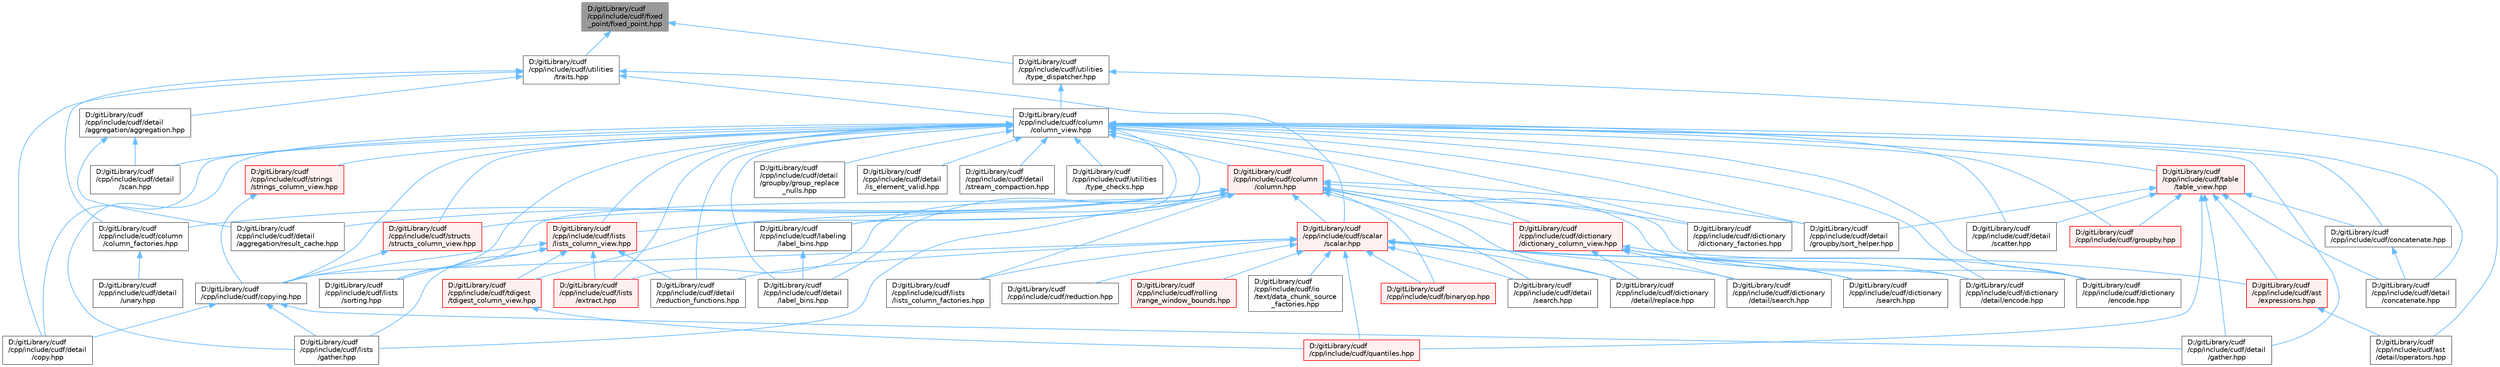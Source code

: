 digraph "D:/gitLibrary/cudf/cpp/include/cudf/fixed_point/fixed_point.hpp"
{
 // LATEX_PDF_SIZE
  bgcolor="transparent";
  edge [fontname=Helvetica,fontsize=10,labelfontname=Helvetica,labelfontsize=10];
  node [fontname=Helvetica,fontsize=10,shape=box,height=0.2,width=0.4];
  Node1 [id="Node000001",label="D:/gitLibrary/cudf\l/cpp/include/cudf/fixed\l_point/fixed_point.hpp",height=0.2,width=0.4,color="gray40", fillcolor="grey60", style="filled", fontcolor="black",tooltip="Class definition for fixed point data type"];
  Node1 -> Node2 [id="edge1_Node000001_Node000002",dir="back",color="steelblue1",style="solid",tooltip=" "];
  Node2 [id="Node000002",label="D:/gitLibrary/cudf\l/cpp/include/cudf/utilities\l/traits.hpp",height=0.2,width=0.4,color="grey40", fillcolor="white", style="filled",URL="$traits_8hpp.html",tooltip=" "];
  Node2 -> Node3 [id="edge2_Node000002_Node000003",dir="back",color="steelblue1",style="solid",tooltip=" "];
  Node3 [id="Node000003",label="D:/gitLibrary/cudf\l/cpp/include/cudf/column\l/column_factories.hpp",height=0.2,width=0.4,color="grey40", fillcolor="white", style="filled",URL="$column__factories_8hpp.html",tooltip="Column factory APIs"];
  Node3 -> Node4 [id="edge3_Node000003_Node000004",dir="back",color="steelblue1",style="solid",tooltip=" "];
  Node4 [id="Node000004",label="D:/gitLibrary/cudf\l/cpp/include/cudf/detail\l/unary.hpp",height=0.2,width=0.4,color="grey40", fillcolor="white", style="filled",URL="$detail_2unary_8hpp.html",tooltip=" "];
  Node2 -> Node5 [id="edge4_Node000002_Node000005",dir="back",color="steelblue1",style="solid",tooltip=" "];
  Node5 [id="Node000005",label="D:/gitLibrary/cudf\l/cpp/include/cudf/column\l/column_view.hpp",height=0.2,width=0.4,color="grey40", fillcolor="white", style="filled",URL="$column__view_8hpp.html",tooltip="column view class definitions"];
  Node5 -> Node6 [id="edge5_Node000005_Node000006",dir="back",color="steelblue1",style="solid",tooltip=" "];
  Node6 [id="Node000006",label="D:/gitLibrary/cudf\l/cpp/include/cudf/column\l/column.hpp",height=0.2,width=0.4,color="red", fillcolor="#FFF0F0", style="filled",URL="$column_8hpp.html",tooltip="Class definition for cudf::column"];
  Node6 -> Node7 [id="edge6_Node000006_Node000007",dir="back",color="steelblue1",style="solid",tooltip=" "];
  Node7 [id="Node000007",label="D:/gitLibrary/cudf\l/cpp/include/cudf/binaryop.hpp",height=0.2,width=0.4,color="red", fillcolor="#FFF0F0", style="filled",URL="$binaryop_8hpp.html",tooltip="Column APIs for binary ops"];
  Node6 -> Node3 [id="edge7_Node000006_Node000003",dir="back",color="steelblue1",style="solid",tooltip=" "];
  Node6 -> Node9 [id="edge8_Node000006_Node000009",dir="back",color="steelblue1",style="solid",tooltip=" "];
  Node9 [id="Node000009",label="D:/gitLibrary/cudf\l/cpp/include/cudf/detail\l/aggregation/result_cache.hpp",height=0.2,width=0.4,color="grey40", fillcolor="white", style="filled",URL="$result__cache_8hpp.html",tooltip=" "];
  Node6 -> Node10 [id="edge9_Node000006_Node000010",dir="back",color="steelblue1",style="solid",tooltip=" "];
  Node10 [id="Node000010",label="D:/gitLibrary/cudf\l/cpp/include/cudf/detail\l/groupby/sort_helper.hpp",height=0.2,width=0.4,color="grey40", fillcolor="white", style="filled",URL="$sort__helper_8hpp.html",tooltip=" "];
  Node6 -> Node12 [id="edge10_Node000006_Node000012",dir="back",color="steelblue1",style="solid",tooltip=" "];
  Node12 [id="Node000012",label="D:/gitLibrary/cudf\l/cpp/include/cudf/detail\l/label_bins.hpp",height=0.2,width=0.4,color="grey40", fillcolor="white", style="filled",URL="$detail_2label__bins_8hpp.html",tooltip="Internal APIs for labeling values by bin."];
  Node6 -> Node13 [id="edge11_Node000006_Node000013",dir="back",color="steelblue1",style="solid",tooltip=" "];
  Node13 [id="Node000013",label="D:/gitLibrary/cudf\l/cpp/include/cudf/detail\l/search.hpp",height=0.2,width=0.4,color="grey40", fillcolor="white", style="filled",URL="$detail_2search_8hpp.html",tooltip=" "];
  Node6 -> Node15 [id="edge12_Node000006_Node000015",dir="back",color="steelblue1",style="solid",tooltip=" "];
  Node15 [id="Node000015",label="D:/gitLibrary/cudf\l/cpp/include/cudf/dictionary\l/detail/encode.hpp",height=0.2,width=0.4,color="grey40", fillcolor="white", style="filled",URL="$detail_2encode_8hpp.html",tooltip=" "];
  Node6 -> Node17 [id="edge13_Node000006_Node000017",dir="back",color="steelblue1",style="solid",tooltip=" "];
  Node17 [id="Node000017",label="D:/gitLibrary/cudf\l/cpp/include/cudf/dictionary\l/detail/replace.hpp",height=0.2,width=0.4,color="grey40", fillcolor="white", style="filled",URL="$dictionary_2detail_2replace_8hpp.html",tooltip=" "];
  Node6 -> Node19 [id="edge14_Node000006_Node000019",dir="back",color="steelblue1",style="solid",tooltip=" "];
  Node19 [id="Node000019",label="D:/gitLibrary/cudf\l/cpp/include/cudf/dictionary\l/dictionary_column_view.hpp",height=0.2,width=0.4,color="red", fillcolor="#FFF0F0", style="filled",URL="$dictionary__column__view_8hpp.html",tooltip="Class definition for cudf::dictionary_column_view"];
  Node19 -> Node15 [id="edge15_Node000019_Node000015",dir="back",color="steelblue1",style="solid",tooltip=" "];
  Node19 -> Node17 [id="edge16_Node000019_Node000017",dir="back",color="steelblue1",style="solid",tooltip=" "];
  Node19 -> Node20 [id="edge17_Node000019_Node000020",dir="back",color="steelblue1",style="solid",tooltip=" "];
  Node20 [id="Node000020",label="D:/gitLibrary/cudf\l/cpp/include/cudf/dictionary\l/detail/search.hpp",height=0.2,width=0.4,color="grey40", fillcolor="white", style="filled",URL="$dictionary_2detail_2search_8hpp.html",tooltip=" "];
  Node19 -> Node21 [id="edge18_Node000019_Node000021",dir="back",color="steelblue1",style="solid",tooltip=" "];
  Node21 [id="Node000021",label="D:/gitLibrary/cudf\l/cpp/include/cudf/dictionary\l/encode.hpp",height=0.2,width=0.4,color="grey40", fillcolor="white", style="filled",URL="$encode_8hpp.html",tooltip="Dictionary column encode and decode APIs"];
  Node19 -> Node22 [id="edge19_Node000019_Node000022",dir="back",color="steelblue1",style="solid",tooltip=" "];
  Node22 [id="Node000022",label="D:/gitLibrary/cudf\l/cpp/include/cudf/dictionary\l/search.hpp",height=0.2,width=0.4,color="grey40", fillcolor="white", style="filled",URL="$dictionary_2search_8hpp.html",tooltip=" "];
  Node6 -> Node24 [id="edge20_Node000006_Node000024",dir="back",color="steelblue1",style="solid",tooltip=" "];
  Node24 [id="Node000024",label="D:/gitLibrary/cudf\l/cpp/include/cudf/dictionary\l/dictionary_factories.hpp",height=0.2,width=0.4,color="grey40", fillcolor="white", style="filled",URL="$dictionary__factories_8hpp.html",tooltip=" "];
  Node6 -> Node21 [id="edge21_Node000006_Node000021",dir="back",color="steelblue1",style="solid",tooltip=" "];
  Node6 -> Node28 [id="edge22_Node000006_Node000028",dir="back",color="steelblue1",style="solid",tooltip=" "];
  Node28 [id="Node000028",label="D:/gitLibrary/cudf\l/cpp/include/cudf/labeling\l/label_bins.hpp",height=0.2,width=0.4,color="grey40", fillcolor="white", style="filled",URL="$labeling_2label__bins_8hpp.html",tooltip="APIs for labeling values by bin."];
  Node28 -> Node12 [id="edge23_Node000028_Node000012",dir="back",color="steelblue1",style="solid",tooltip=" "];
  Node6 -> Node40 [id="edge24_Node000006_Node000040",dir="back",color="steelblue1",style="solid",tooltip=" "];
  Node40 [id="Node000040",label="D:/gitLibrary/cudf\l/cpp/include/cudf/lists\l/extract.hpp",height=0.2,width=0.4,color="red", fillcolor="#FFF0F0", style="filled",URL="$lists_2extract_8hpp.html",tooltip=" "];
  Node6 -> Node42 [id="edge25_Node000006_Node000042",dir="back",color="steelblue1",style="solid",tooltip=" "];
  Node42 [id="Node000042",label="D:/gitLibrary/cudf\l/cpp/include/cudf/lists\l/gather.hpp",height=0.2,width=0.4,color="grey40", fillcolor="white", style="filled",URL="$lists_2gather_8hpp.html",tooltip=" "];
  Node6 -> Node43 [id="edge26_Node000006_Node000043",dir="back",color="steelblue1",style="solid",tooltip=" "];
  Node43 [id="Node000043",label="D:/gitLibrary/cudf\l/cpp/include/cudf/lists\l/lists_column_factories.hpp",height=0.2,width=0.4,color="grey40", fillcolor="white", style="filled",URL="$lists__column__factories_8hpp.html",tooltip=" "];
  Node6 -> Node44 [id="edge27_Node000006_Node000044",dir="back",color="steelblue1",style="solid",tooltip=" "];
  Node44 [id="Node000044",label="D:/gitLibrary/cudf\l/cpp/include/cudf/lists\l/lists_column_view.hpp",height=0.2,width=0.4,color="red", fillcolor="#FFF0F0", style="filled",URL="$lists__column__view_8hpp.html",tooltip="Class definition for cudf::lists_column_view"];
  Node44 -> Node45 [id="edge28_Node000044_Node000045",dir="back",color="steelblue1",style="solid",tooltip=" "];
  Node45 [id="Node000045",label="D:/gitLibrary/cudf\l/cpp/include/cudf/copying.hpp",height=0.2,width=0.4,color="grey40", fillcolor="white", style="filled",URL="$copying_8hpp.html",tooltip="Column APIs for gather, scatter, split, slice, etc."];
  Node45 -> Node46 [id="edge29_Node000045_Node000046",dir="back",color="steelblue1",style="solid",tooltip=" "];
  Node46 [id="Node000046",label="D:/gitLibrary/cudf\l/cpp/include/cudf/detail\l/copy.hpp",height=0.2,width=0.4,color="grey40", fillcolor="white", style="filled",URL="$copy_8hpp.html",tooltip=" "];
  Node45 -> Node47 [id="edge30_Node000045_Node000047",dir="back",color="steelblue1",style="solid",tooltip=" "];
  Node47 [id="Node000047",label="D:/gitLibrary/cudf\l/cpp/include/cudf/detail\l/gather.hpp",height=0.2,width=0.4,color="grey40", fillcolor="white", style="filled",URL="$detail_2gather_8hpp.html",tooltip=" "];
  Node45 -> Node42 [id="edge31_Node000045_Node000042",dir="back",color="steelblue1",style="solid",tooltip=" "];
  Node44 -> Node48 [id="edge32_Node000044_Node000048",dir="back",color="steelblue1",style="solid",tooltip=" "];
  Node48 [id="Node000048",label="D:/gitLibrary/cudf\l/cpp/include/cudf/detail\l/reduction_functions.hpp",height=0.2,width=0.4,color="grey40", fillcolor="white", style="filled",URL="$reduction__functions_8hpp.html",tooltip=" "];
  Node44 -> Node40 [id="edge33_Node000044_Node000040",dir="back",color="steelblue1",style="solid",tooltip=" "];
  Node44 -> Node42 [id="edge34_Node000044_Node000042",dir="back",color="steelblue1",style="solid",tooltip=" "];
  Node44 -> Node52 [id="edge35_Node000044_Node000052",dir="back",color="steelblue1",style="solid",tooltip=" "];
  Node52 [id="Node000052",label="D:/gitLibrary/cudf\l/cpp/include/cudf/lists\l/sorting.hpp",height=0.2,width=0.4,color="grey40", fillcolor="white", style="filled",URL="$lists_2sorting_8hpp.html",tooltip=" "];
  Node44 -> Node57 [id="edge36_Node000044_Node000057",dir="back",color="steelblue1",style="solid",tooltip=" "];
  Node57 [id="Node000057",label="D:/gitLibrary/cudf\l/cpp/include/cudf/tdigest\l/tdigest_column_view.hpp",height=0.2,width=0.4,color="red", fillcolor="#FFF0F0", style="filled",URL="$tdigest__column__view_8hpp.html",tooltip=" "];
  Node57 -> Node59 [id="edge37_Node000057_Node000059",dir="back",color="steelblue1",style="solid",tooltip=" "];
  Node59 [id="Node000059",label="D:/gitLibrary/cudf\l/cpp/include/cudf/quantiles.hpp",height=0.2,width=0.4,color="red", fillcolor="#FFF0F0", style="filled",URL="$quantiles_8hpp.html",tooltip=" "];
  Node6 -> Node52 [id="edge38_Node000006_Node000052",dir="back",color="steelblue1",style="solid",tooltip=" "];
  Node6 -> Node63 [id="edge39_Node000006_Node000063",dir="back",color="steelblue1",style="solid",tooltip=" "];
  Node63 [id="Node000063",label="D:/gitLibrary/cudf\l/cpp/include/cudf/scalar\l/scalar.hpp",height=0.2,width=0.4,color="red", fillcolor="#FFF0F0", style="filled",URL="$scalar_8hpp.html",tooltip="Class definitions for cudf::scalar"];
  Node63 -> Node64 [id="edge40_Node000063_Node000064",dir="back",color="steelblue1",style="solid",tooltip=" "];
  Node64 [id="Node000064",label="D:/gitLibrary/cudf\l/cpp/include/cudf/ast\l/expressions.hpp",height=0.2,width=0.4,color="red", fillcolor="#FFF0F0", style="filled",URL="$expressions_8hpp.html",tooltip=" "];
  Node64 -> Node66 [id="edge41_Node000064_Node000066",dir="back",color="steelblue1",style="solid",tooltip=" "];
  Node66 [id="Node000066",label="D:/gitLibrary/cudf\l/cpp/include/cudf/ast\l/detail/operators.hpp",height=0.2,width=0.4,color="grey40", fillcolor="white", style="filled",URL="$operators_8hpp.html",tooltip=" "];
  Node63 -> Node7 [id="edge42_Node000063_Node000007",dir="back",color="steelblue1",style="solid",tooltip=" "];
  Node63 -> Node45 [id="edge43_Node000063_Node000045",dir="back",color="steelblue1",style="solid",tooltip=" "];
  Node63 -> Node48 [id="edge44_Node000063_Node000048",dir="back",color="steelblue1",style="solid",tooltip=" "];
  Node63 -> Node13 [id="edge45_Node000063_Node000013",dir="back",color="steelblue1",style="solid",tooltip=" "];
  Node63 -> Node17 [id="edge46_Node000063_Node000017",dir="back",color="steelblue1",style="solid",tooltip=" "];
  Node63 -> Node20 [id="edge47_Node000063_Node000020",dir="back",color="steelblue1",style="solid",tooltip=" "];
  Node63 -> Node22 [id="edge48_Node000063_Node000022",dir="back",color="steelblue1",style="solid",tooltip=" "];
  Node63 -> Node70 [id="edge49_Node000063_Node000070",dir="back",color="steelblue1",style="solid",tooltip=" "];
  Node70 [id="Node000070",label="D:/gitLibrary/cudf\l/cpp/include/cudf/io\l/text/data_chunk_source\l_factories.hpp",height=0.2,width=0.4,color="grey40", fillcolor="white", style="filled",URL="$data__chunk__source__factories_8hpp.html",tooltip=" "];
  Node63 -> Node43 [id="edge50_Node000063_Node000043",dir="back",color="steelblue1",style="solid",tooltip=" "];
  Node63 -> Node59 [id="edge51_Node000063_Node000059",dir="back",color="steelblue1",style="solid",tooltip=" "];
  Node63 -> Node71 [id="edge52_Node000063_Node000071",dir="back",color="steelblue1",style="solid",tooltip=" "];
  Node71 [id="Node000071",label="D:/gitLibrary/cudf\l/cpp/include/cudf/reduction.hpp",height=0.2,width=0.4,color="grey40", fillcolor="white", style="filled",URL="$reduction_8hpp.html",tooltip=" "];
  Node63 -> Node72 [id="edge53_Node000063_Node000072",dir="back",color="steelblue1",style="solid",tooltip=" "];
  Node72 [id="Node000072",label="D:/gitLibrary/cudf\l/cpp/include/cudf/rolling\l/range_window_bounds.hpp",height=0.2,width=0.4,color="red", fillcolor="#FFF0F0", style="filled",URL="$range__window__bounds_8hpp.html",tooltip=" "];
  Node6 -> Node111 [id="edge54_Node000006_Node000111",dir="back",color="steelblue1",style="solid",tooltip=" "];
  Node111 [id="Node000111",label="D:/gitLibrary/cudf\l/cpp/include/cudf/structs\l/structs_column_view.hpp",height=0.2,width=0.4,color="red", fillcolor="#FFF0F0", style="filled",URL="$structs__column__view_8hpp.html",tooltip="Class definition for cudf::structs_column_view."];
  Node111 -> Node45 [id="edge55_Node000111_Node000045",dir="back",color="steelblue1",style="solid",tooltip=" "];
  Node5 -> Node135 [id="edge56_Node000005_Node000135",dir="back",color="steelblue1",style="solid",tooltip=" "];
  Node135 [id="Node000135",label="D:/gitLibrary/cudf\l/cpp/include/cudf/concatenate.hpp",height=0.2,width=0.4,color="grey40", fillcolor="white", style="filled",URL="$concatenate_8hpp.html",tooltip="Concatenate columns APIs"];
  Node135 -> Node136 [id="edge57_Node000135_Node000136",dir="back",color="steelblue1",style="solid",tooltip=" "];
  Node136 [id="Node000136",label="D:/gitLibrary/cudf\l/cpp/include/cudf/detail\l/concatenate.hpp",height=0.2,width=0.4,color="grey40", fillcolor="white", style="filled",URL="$detail_2concatenate_8hpp.html",tooltip=" "];
  Node5 -> Node45 [id="edge58_Node000005_Node000045",dir="back",color="steelblue1",style="solid",tooltip=" "];
  Node5 -> Node136 [id="edge59_Node000005_Node000136",dir="back",color="steelblue1",style="solid",tooltip=" "];
  Node5 -> Node46 [id="edge60_Node000005_Node000046",dir="back",color="steelblue1",style="solid",tooltip=" "];
  Node5 -> Node47 [id="edge61_Node000005_Node000047",dir="back",color="steelblue1",style="solid",tooltip=" "];
  Node5 -> Node137 [id="edge62_Node000005_Node000137",dir="back",color="steelblue1",style="solid",tooltip=" "];
  Node137 [id="Node000137",label="D:/gitLibrary/cudf\l/cpp/include/cudf/detail\l/groupby/group_replace\l_nulls.hpp",height=0.2,width=0.4,color="grey40", fillcolor="white", style="filled",URL="$group__replace__nulls_8hpp.html",tooltip=" "];
  Node5 -> Node10 [id="edge63_Node000005_Node000010",dir="back",color="steelblue1",style="solid",tooltip=" "];
  Node5 -> Node138 [id="edge64_Node000005_Node000138",dir="back",color="steelblue1",style="solid",tooltip=" "];
  Node138 [id="Node000138",label="D:/gitLibrary/cudf\l/cpp/include/cudf/detail\l/is_element_valid.hpp",height=0.2,width=0.4,color="grey40", fillcolor="white", style="filled",URL="$is__element__valid_8hpp.html",tooltip=" "];
  Node5 -> Node12 [id="edge65_Node000005_Node000012",dir="back",color="steelblue1",style="solid",tooltip=" "];
  Node5 -> Node48 [id="edge66_Node000005_Node000048",dir="back",color="steelblue1",style="solid",tooltip=" "];
  Node5 -> Node139 [id="edge67_Node000005_Node000139",dir="back",color="steelblue1",style="solid",tooltip=" "];
  Node139 [id="Node000139",label="D:/gitLibrary/cudf\l/cpp/include/cudf/detail\l/scan.hpp",height=0.2,width=0.4,color="grey40", fillcolor="white", style="filled",URL="$scan_8hpp.html",tooltip=" "];
  Node5 -> Node114 [id="edge68_Node000005_Node000114",dir="back",color="steelblue1",style="solid",tooltip=" "];
  Node114 [id="Node000114",label="D:/gitLibrary/cudf\l/cpp/include/cudf/detail\l/scatter.hpp",height=0.2,width=0.4,color="grey40", fillcolor="white", style="filled",URL="$scatter_8hpp.html",tooltip=" "];
  Node5 -> Node140 [id="edge69_Node000005_Node000140",dir="back",color="steelblue1",style="solid",tooltip=" "];
  Node140 [id="Node000140",label="D:/gitLibrary/cudf\l/cpp/include/cudf/detail\l/stream_compaction.hpp",height=0.2,width=0.4,color="grey40", fillcolor="white", style="filled",URL="$detail_2stream__compaction_8hpp.html",tooltip=" "];
  Node5 -> Node15 [id="edge70_Node000005_Node000015",dir="back",color="steelblue1",style="solid",tooltip=" "];
  Node5 -> Node19 [id="edge71_Node000005_Node000019",dir="back",color="steelblue1",style="solid",tooltip=" "];
  Node5 -> Node24 [id="edge72_Node000005_Node000024",dir="back",color="steelblue1",style="solid",tooltip=" "];
  Node5 -> Node21 [id="edge73_Node000005_Node000021",dir="back",color="steelblue1",style="solid",tooltip=" "];
  Node5 -> Node141 [id="edge74_Node000005_Node000141",dir="back",color="steelblue1",style="solid",tooltip=" "];
  Node141 [id="Node000141",label="D:/gitLibrary/cudf\l/cpp/include/cudf/groupby.hpp",height=0.2,width=0.4,color="red", fillcolor="#FFF0F0", style="filled",URL="$groupby_8hpp.html",tooltip=" "];
  Node5 -> Node28 [id="edge75_Node000005_Node000028",dir="back",color="steelblue1",style="solid",tooltip=" "];
  Node5 -> Node40 [id="edge76_Node000005_Node000040",dir="back",color="steelblue1",style="solid",tooltip=" "];
  Node5 -> Node42 [id="edge77_Node000005_Node000042",dir="back",color="steelblue1",style="solid",tooltip=" "];
  Node5 -> Node44 [id="edge78_Node000005_Node000044",dir="back",color="steelblue1",style="solid",tooltip=" "];
  Node5 -> Node52 [id="edge79_Node000005_Node000052",dir="back",color="steelblue1",style="solid",tooltip=" "];
  Node5 -> Node143 [id="edge80_Node000005_Node000143",dir="back",color="steelblue1",style="solid",tooltip=" "];
  Node143 [id="Node000143",label="D:/gitLibrary/cudf\l/cpp/include/cudf/strings\l/strings_column_view.hpp",height=0.2,width=0.4,color="red", fillcolor="#FFF0F0", style="filled",URL="$strings__column__view_8hpp.html",tooltip="Class definition for cudf::strings_column_view"];
  Node143 -> Node45 [id="edge81_Node000143_Node000045",dir="back",color="steelblue1",style="solid",tooltip=" "];
  Node5 -> Node111 [id="edge82_Node000005_Node000111",dir="back",color="steelblue1",style="solid",tooltip=" "];
  Node5 -> Node145 [id="edge83_Node000005_Node000145",dir="back",color="steelblue1",style="solid",tooltip=" "];
  Node145 [id="Node000145",label="D:/gitLibrary/cudf\l/cpp/include/cudf/table\l/table_view.hpp",height=0.2,width=0.4,color="red", fillcolor="#FFF0F0", style="filled",URL="$table__view_8hpp.html",tooltip="Class definitions for (mutable)_table_view"];
  Node145 -> Node64 [id="edge84_Node000145_Node000064",dir="back",color="steelblue1",style="solid",tooltip=" "];
  Node145 -> Node135 [id="edge85_Node000145_Node000135",dir="back",color="steelblue1",style="solid",tooltip=" "];
  Node145 -> Node136 [id="edge86_Node000145_Node000136",dir="back",color="steelblue1",style="solid",tooltip=" "];
  Node145 -> Node47 [id="edge87_Node000145_Node000047",dir="back",color="steelblue1",style="solid",tooltip=" "];
  Node145 -> Node10 [id="edge88_Node000145_Node000010",dir="back",color="steelblue1",style="solid",tooltip=" "];
  Node145 -> Node114 [id="edge89_Node000145_Node000114",dir="back",color="steelblue1",style="solid",tooltip=" "];
  Node145 -> Node141 [id="edge90_Node000145_Node000141",dir="back",color="steelblue1",style="solid",tooltip=" "];
  Node145 -> Node59 [id="edge91_Node000145_Node000059",dir="back",color="steelblue1",style="solid",tooltip=" "];
  Node5 -> Node57 [id="edge92_Node000005_Node000057",dir="back",color="steelblue1",style="solid",tooltip=" "];
  Node5 -> Node147 [id="edge93_Node000005_Node000147",dir="back",color="steelblue1",style="solid",tooltip=" "];
  Node147 [id="Node000147",label="D:/gitLibrary/cudf\l/cpp/include/cudf/utilities\l/type_checks.hpp",height=0.2,width=0.4,color="grey40", fillcolor="white", style="filled",URL="$type__checks_8hpp.html",tooltip=" "];
  Node2 -> Node148 [id="edge94_Node000002_Node000148",dir="back",color="steelblue1",style="solid",tooltip=" "];
  Node148 [id="Node000148",label="D:/gitLibrary/cudf\l/cpp/include/cudf/detail\l/aggregation/aggregation.hpp",height=0.2,width=0.4,color="grey40", fillcolor="white", style="filled",URL="$detail_2aggregation_2aggregation_8hpp.html",tooltip=" "];
  Node148 -> Node9 [id="edge95_Node000148_Node000009",dir="back",color="steelblue1",style="solid",tooltip=" "];
  Node148 -> Node139 [id="edge96_Node000148_Node000139",dir="back",color="steelblue1",style="solid",tooltip=" "];
  Node2 -> Node46 [id="edge97_Node000002_Node000046",dir="back",color="steelblue1",style="solid",tooltip=" "];
  Node2 -> Node63 [id="edge98_Node000002_Node000063",dir="back",color="steelblue1",style="solid",tooltip=" "];
  Node1 -> Node149 [id="edge99_Node000001_Node000149",dir="back",color="steelblue1",style="solid",tooltip=" "];
  Node149 [id="Node000149",label="D:/gitLibrary/cudf\l/cpp/include/cudf/utilities\l/type_dispatcher.hpp",height=0.2,width=0.4,color="grey40", fillcolor="white", style="filled",URL="$type__dispatcher_8hpp.html",tooltip="Defines the mapping between cudf::type_id runtime type information and concrete C++ types."];
  Node149 -> Node66 [id="edge100_Node000149_Node000066",dir="back",color="steelblue1",style="solid",tooltip=" "];
  Node149 -> Node5 [id="edge101_Node000149_Node000005",dir="back",color="steelblue1",style="solid",tooltip=" "];
}
